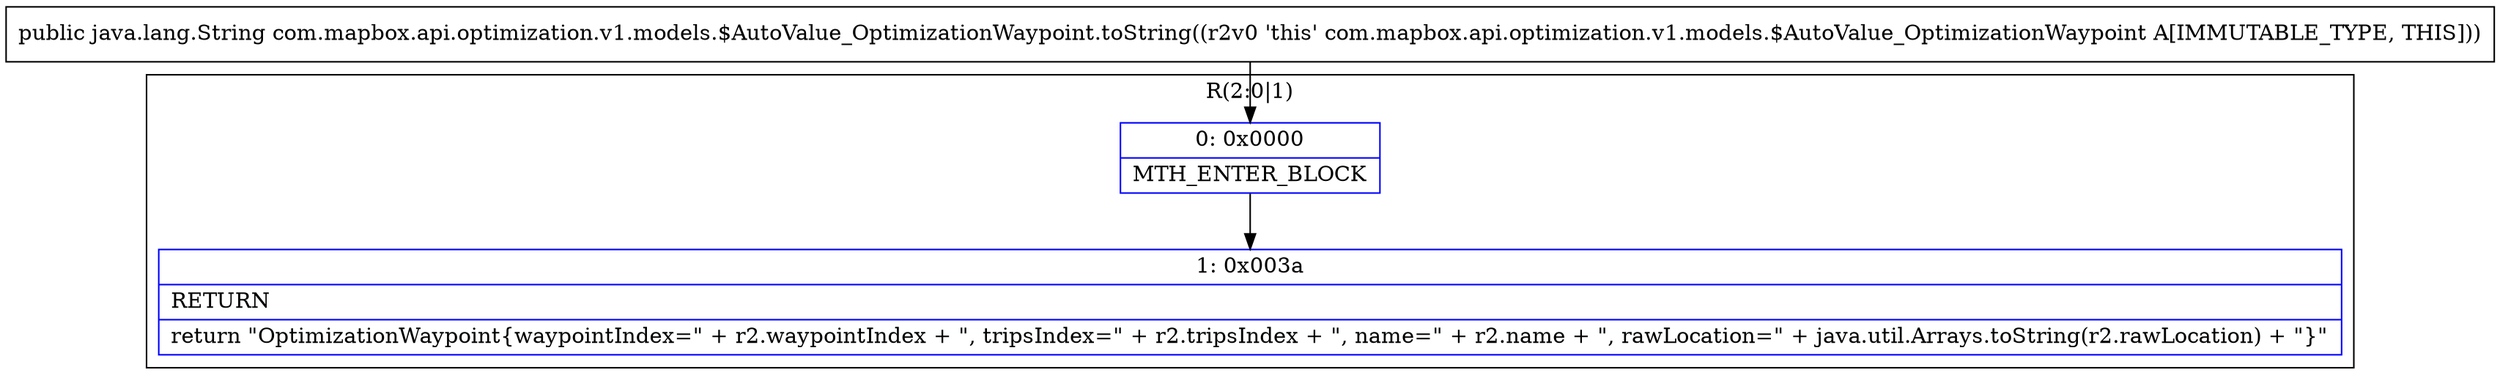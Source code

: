 digraph "CFG forcom.mapbox.api.optimization.v1.models.$AutoValue_OptimizationWaypoint.toString()Ljava\/lang\/String;" {
subgraph cluster_Region_995553879 {
label = "R(2:0|1)";
node [shape=record,color=blue];
Node_0 [shape=record,label="{0\:\ 0x0000|MTH_ENTER_BLOCK\l}"];
Node_1 [shape=record,label="{1\:\ 0x003a|RETURN\l|return \"OptimizationWaypoint\{waypointIndex=\" + r2.waypointIndex + \", tripsIndex=\" + r2.tripsIndex + \", name=\" + r2.name + \", rawLocation=\" + java.util.Arrays.toString(r2.rawLocation) + \"\}\"\l}"];
}
MethodNode[shape=record,label="{public java.lang.String com.mapbox.api.optimization.v1.models.$AutoValue_OptimizationWaypoint.toString((r2v0 'this' com.mapbox.api.optimization.v1.models.$AutoValue_OptimizationWaypoint A[IMMUTABLE_TYPE, THIS])) }"];
MethodNode -> Node_0;
Node_0 -> Node_1;
}

